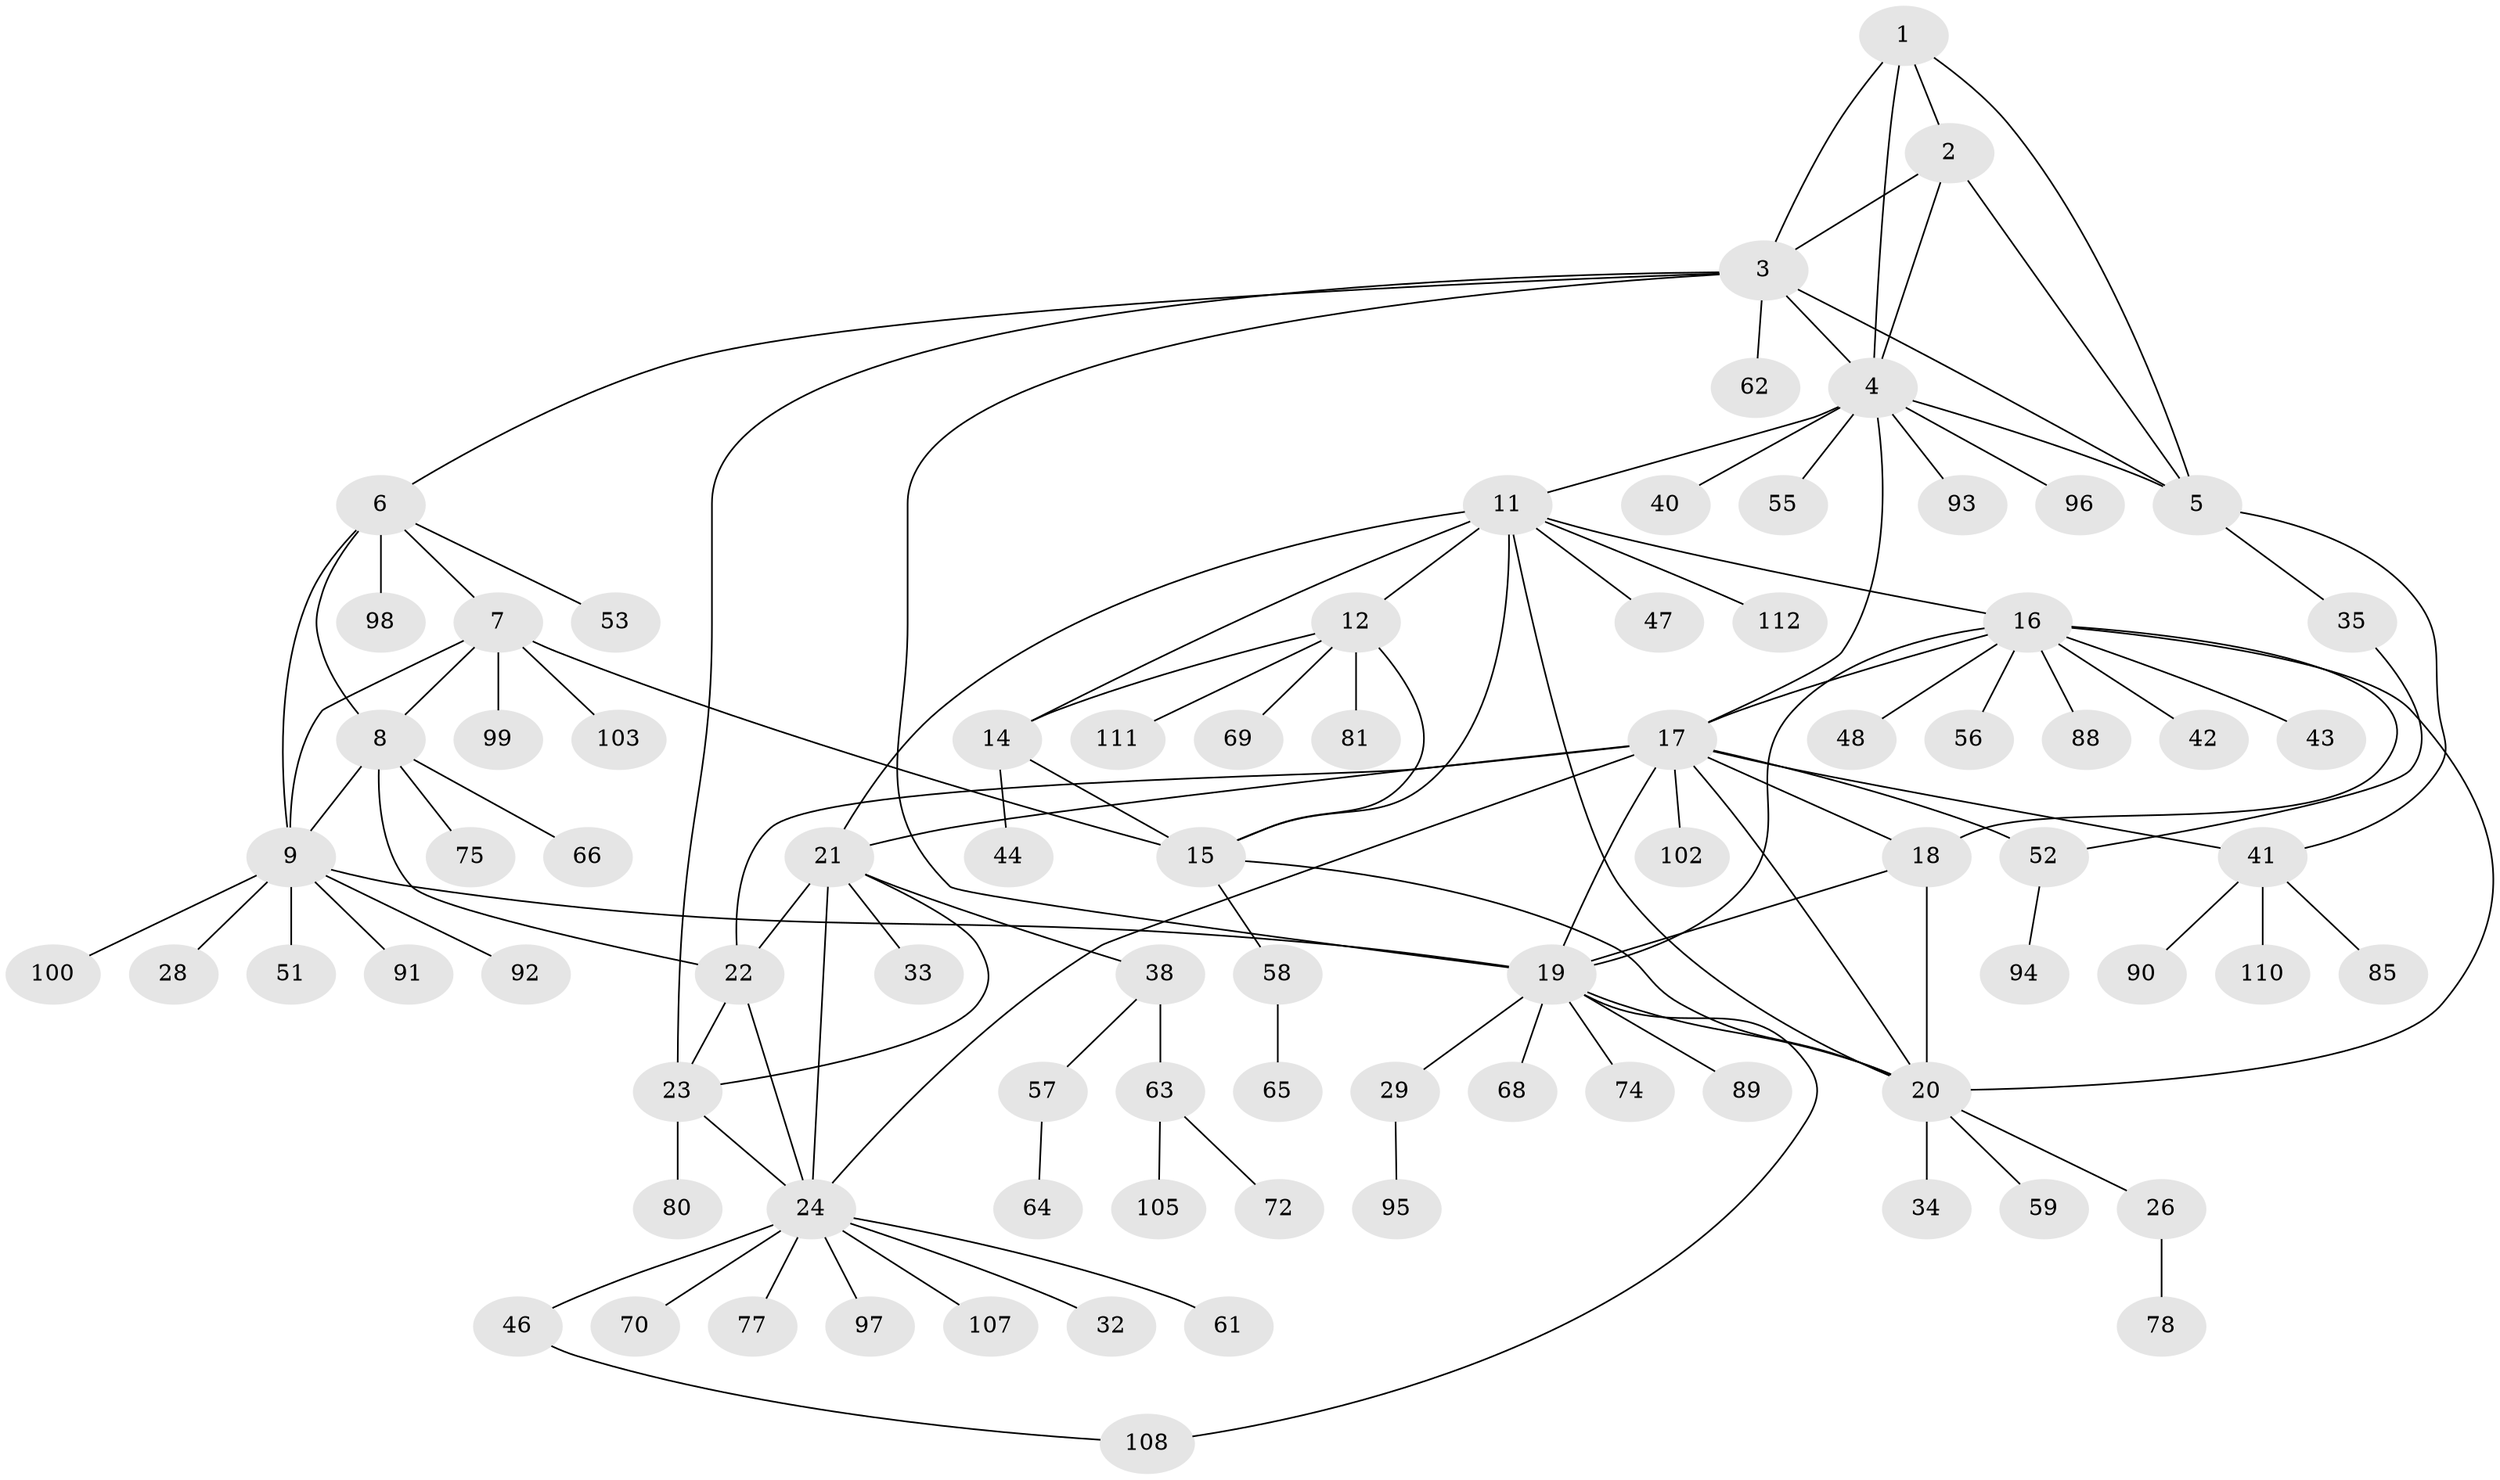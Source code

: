 // Generated by graph-tools (version 1.1) at 2025/52/02/27/25 19:52:19]
// undirected, 84 vertices, 118 edges
graph export_dot {
graph [start="1"]
  node [color=gray90,style=filled];
  1 [super="+60"];
  2 [super="+76"];
  3 [super="+79"];
  4 [super="+39"];
  5 [super="+82"];
  6 [super="+45"];
  7 [super="+86"];
  8 [super="+30"];
  9 [super="+10"];
  11 [super="+13"];
  12 [super="+71"];
  14 [super="+37"];
  15 [super="+49"];
  16 [super="+101"];
  17 [super="+36"];
  18;
  19 [super="+27"];
  20 [super="+50"];
  21 [super="+31"];
  22 [super="+84"];
  23 [super="+106"];
  24 [super="+25"];
  26 [super="+73"];
  28;
  29;
  32;
  33;
  34;
  35;
  38 [super="+54"];
  40;
  41 [super="+83"];
  42 [super="+109"];
  43;
  44;
  46;
  47;
  48;
  51;
  52;
  53;
  55;
  56;
  57;
  58;
  59;
  61;
  62;
  63 [super="+67"];
  64;
  65;
  66;
  68;
  69;
  70;
  72;
  74;
  75;
  77;
  78;
  80;
  81;
  85 [super="+87"];
  88;
  89;
  90;
  91;
  92;
  93;
  94;
  95 [super="+104"];
  96;
  97;
  98;
  99;
  100;
  102;
  103;
  105;
  107;
  108;
  110;
  111;
  112;
  1 -- 2;
  1 -- 3;
  1 -- 4;
  1 -- 5;
  2 -- 3;
  2 -- 4;
  2 -- 5;
  3 -- 4;
  3 -- 5;
  3 -- 6;
  3 -- 23;
  3 -- 62;
  3 -- 19;
  4 -- 5;
  4 -- 17;
  4 -- 40;
  4 -- 55;
  4 -- 93;
  4 -- 96;
  4 -- 11;
  5 -- 35;
  5 -- 41;
  6 -- 7;
  6 -- 8;
  6 -- 9 [weight=2];
  6 -- 53;
  6 -- 98;
  7 -- 8;
  7 -- 9 [weight=2];
  7 -- 15;
  7 -- 99;
  7 -- 103;
  8 -- 9 [weight=2];
  8 -- 22;
  8 -- 75;
  8 -- 66;
  9 -- 28;
  9 -- 100;
  9 -- 51;
  9 -- 19;
  9 -- 91;
  9 -- 92;
  11 -- 12 [weight=2];
  11 -- 14 [weight=2];
  11 -- 15 [weight=2];
  11 -- 20;
  11 -- 21;
  11 -- 112;
  11 -- 47;
  11 -- 16;
  12 -- 14;
  12 -- 15;
  12 -- 69;
  12 -- 81;
  12 -- 111;
  14 -- 15;
  14 -- 44;
  15 -- 58;
  15 -- 20;
  16 -- 17;
  16 -- 18;
  16 -- 19;
  16 -- 20;
  16 -- 42;
  16 -- 43;
  16 -- 48;
  16 -- 56;
  16 -- 88;
  17 -- 18;
  17 -- 19;
  17 -- 20;
  17 -- 41;
  17 -- 52;
  17 -- 102;
  17 -- 24;
  17 -- 22;
  17 -- 21;
  18 -- 19;
  18 -- 20;
  19 -- 20;
  19 -- 29;
  19 -- 68;
  19 -- 74;
  19 -- 89;
  19 -- 108;
  20 -- 26;
  20 -- 34;
  20 -- 59;
  21 -- 22;
  21 -- 23;
  21 -- 24 [weight=2];
  21 -- 33;
  21 -- 38;
  22 -- 23;
  22 -- 24 [weight=2];
  23 -- 24 [weight=2];
  23 -- 80;
  24 -- 32;
  24 -- 46;
  24 -- 70;
  24 -- 77;
  24 -- 97;
  24 -- 107;
  24 -- 61;
  26 -- 78;
  29 -- 95;
  35 -- 52;
  38 -- 63;
  38 -- 57;
  41 -- 85;
  41 -- 90;
  41 -- 110;
  46 -- 108;
  52 -- 94;
  57 -- 64;
  58 -- 65;
  63 -- 72;
  63 -- 105;
}
